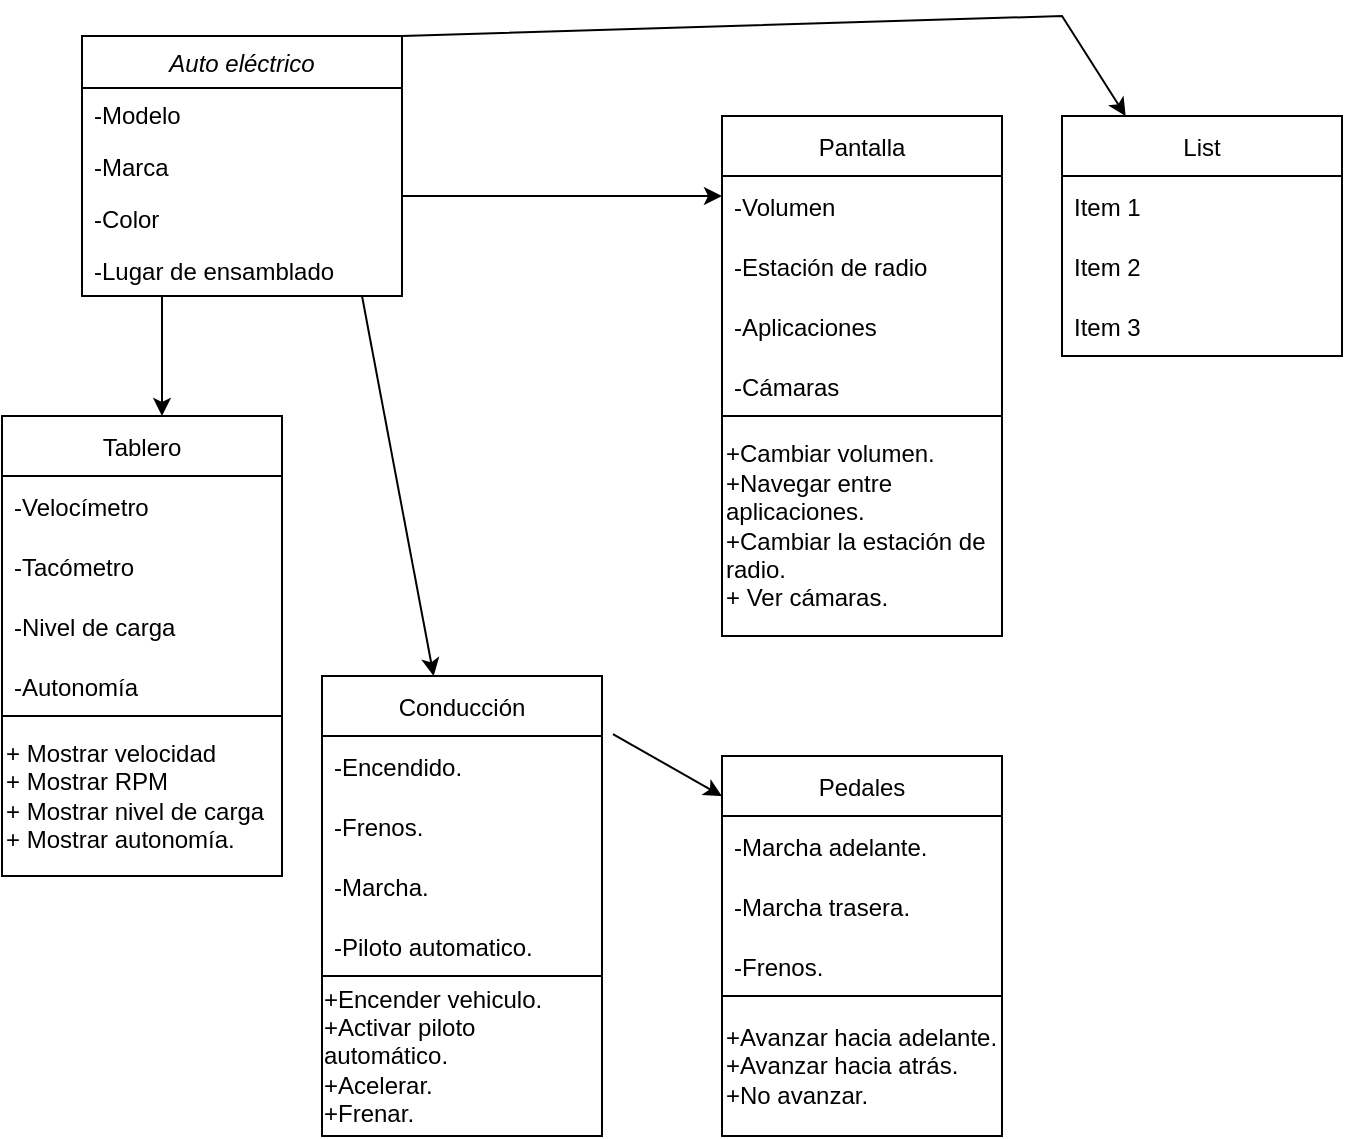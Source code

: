 <mxfile version="15.9.4" type="github">
  <diagram id="C5RBs43oDa-KdzZeNtuy" name="Page-1">
    <mxGraphModel dx="1242" dy="685" grid="1" gridSize="10" guides="1" tooltips="1" connect="1" arrows="1" fold="1" page="1" pageScale="1" pageWidth="827" pageHeight="1169" math="0" shadow="0">
      <root>
        <mxCell id="WIyWlLk6GJQsqaUBKTNV-0" />
        <mxCell id="WIyWlLk6GJQsqaUBKTNV-1" parent="WIyWlLk6GJQsqaUBKTNV-0" />
        <mxCell id="zkfFHV4jXpPFQw0GAbJ--0" value="Auto eléctrico" style="swimlane;fontStyle=2;align=center;verticalAlign=top;childLayout=stackLayout;horizontal=1;startSize=26;horizontalStack=0;resizeParent=1;resizeLast=0;collapsible=1;marginBottom=0;rounded=0;shadow=0;strokeWidth=1;" parent="WIyWlLk6GJQsqaUBKTNV-1" vertex="1">
          <mxGeometry x="40" y="40" width="160" height="130" as="geometry">
            <mxRectangle x="230" y="140" width="160" height="26" as="alternateBounds" />
          </mxGeometry>
        </mxCell>
        <mxCell id="zkfFHV4jXpPFQw0GAbJ--1" value="-Modelo" style="text;align=left;verticalAlign=top;spacingLeft=4;spacingRight=4;overflow=hidden;rotatable=0;points=[[0,0.5],[1,0.5]];portConstraint=eastwest;" parent="zkfFHV4jXpPFQw0GAbJ--0" vertex="1">
          <mxGeometry y="26" width="160" height="26" as="geometry" />
        </mxCell>
        <mxCell id="zkfFHV4jXpPFQw0GAbJ--2" value="-Marca" style="text;align=left;verticalAlign=top;spacingLeft=4;spacingRight=4;overflow=hidden;rotatable=0;points=[[0,0.5],[1,0.5]];portConstraint=eastwest;rounded=0;shadow=0;html=0;" parent="zkfFHV4jXpPFQw0GAbJ--0" vertex="1">
          <mxGeometry y="52" width="160" height="26" as="geometry" />
        </mxCell>
        <mxCell id="zkfFHV4jXpPFQw0GAbJ--3" value="-Color" style="text;align=left;verticalAlign=top;spacingLeft=4;spacingRight=4;overflow=hidden;rotatable=0;points=[[0,0.5],[1,0.5]];portConstraint=eastwest;rounded=0;shadow=0;html=0;" parent="zkfFHV4jXpPFQw0GAbJ--0" vertex="1">
          <mxGeometry y="78" width="160" height="26" as="geometry" />
        </mxCell>
        <mxCell id="FEpcW-uc5lPqEalk6Qxk-1" value="" style="endArrow=classic;html=1;rounded=0;" edge="1" parent="WIyWlLk6GJQsqaUBKTNV-1">
          <mxGeometry width="50" height="50" relative="1" as="geometry">
            <mxPoint x="80" y="170" as="sourcePoint" />
            <mxPoint x="80" y="230" as="targetPoint" />
          </mxGeometry>
        </mxCell>
        <mxCell id="FEpcW-uc5lPqEalk6Qxk-3" value="Tablero" style="swimlane;fontStyle=0;childLayout=stackLayout;horizontal=1;startSize=30;horizontalStack=0;resizeParent=1;resizeParentMax=0;resizeLast=0;collapsible=1;marginBottom=0;" vertex="1" parent="WIyWlLk6GJQsqaUBKTNV-1">
          <mxGeometry y="230" width="140" height="150" as="geometry" />
        </mxCell>
        <mxCell id="FEpcW-uc5lPqEalk6Qxk-4" value="-Velocímetro" style="text;strokeColor=none;fillColor=none;align=left;verticalAlign=middle;spacingLeft=4;spacingRight=4;overflow=hidden;points=[[0,0.5],[1,0.5]];portConstraint=eastwest;rotatable=0;" vertex="1" parent="FEpcW-uc5lPqEalk6Qxk-3">
          <mxGeometry y="30" width="140" height="30" as="geometry" />
        </mxCell>
        <mxCell id="FEpcW-uc5lPqEalk6Qxk-5" value="-Tacómetro" style="text;strokeColor=none;fillColor=none;align=left;verticalAlign=middle;spacingLeft=4;spacingRight=4;overflow=hidden;points=[[0,0.5],[1,0.5]];portConstraint=eastwest;rotatable=0;" vertex="1" parent="FEpcW-uc5lPqEalk6Qxk-3">
          <mxGeometry y="60" width="140" height="30" as="geometry" />
        </mxCell>
        <mxCell id="FEpcW-uc5lPqEalk6Qxk-6" value="-Nivel de carga" style="text;strokeColor=none;fillColor=none;align=left;verticalAlign=middle;spacingLeft=4;spacingRight=4;overflow=hidden;points=[[0,0.5],[1,0.5]];portConstraint=eastwest;rotatable=0;" vertex="1" parent="FEpcW-uc5lPqEalk6Qxk-3">
          <mxGeometry y="90" width="140" height="30" as="geometry" />
        </mxCell>
        <mxCell id="FEpcW-uc5lPqEalk6Qxk-7" value="-Autonomía" style="text;strokeColor=none;fillColor=none;align=left;verticalAlign=middle;spacingLeft=4;spacingRight=4;overflow=hidden;points=[[0,0.5],[1,0.5]];portConstraint=eastwest;rotatable=0;" vertex="1" parent="FEpcW-uc5lPqEalk6Qxk-3">
          <mxGeometry y="120" width="140" height="30" as="geometry" />
        </mxCell>
        <mxCell id="FEpcW-uc5lPqEalk6Qxk-10" value="+ Mostrar velocidad&lt;br&gt;+ Mostrar RPM&lt;br&gt;+ Mostrar nivel de carga&lt;br&gt;+ Mostrar autonomía.&lt;br&gt;&lt;div style=&quot;text-align: justify&quot;&gt;&lt;/div&gt;" style="rounded=0;whiteSpace=wrap;html=1;align=left;" vertex="1" parent="WIyWlLk6GJQsqaUBKTNV-1">
          <mxGeometry y="380" width="140" height="80" as="geometry" />
        </mxCell>
        <mxCell id="FEpcW-uc5lPqEalk6Qxk-11" value="Pantalla" style="swimlane;fontStyle=0;childLayout=stackLayout;horizontal=1;startSize=30;horizontalStack=0;resizeParent=1;resizeParentMax=0;resizeLast=0;collapsible=1;marginBottom=0;" vertex="1" parent="WIyWlLk6GJQsqaUBKTNV-1">
          <mxGeometry x="360" y="80" width="140" height="150" as="geometry" />
        </mxCell>
        <mxCell id="FEpcW-uc5lPqEalk6Qxk-12" value="-Volumen" style="text;strokeColor=none;fillColor=none;align=left;verticalAlign=middle;spacingLeft=4;spacingRight=4;overflow=hidden;points=[[0,0.5],[1,0.5]];portConstraint=eastwest;rotatable=0;" vertex="1" parent="FEpcW-uc5lPqEalk6Qxk-11">
          <mxGeometry y="30" width="140" height="30" as="geometry" />
        </mxCell>
        <mxCell id="FEpcW-uc5lPqEalk6Qxk-13" value="-Estación de radio" style="text;strokeColor=none;fillColor=none;align=left;verticalAlign=middle;spacingLeft=4;spacingRight=4;overflow=hidden;points=[[0,0.5],[1,0.5]];portConstraint=eastwest;rotatable=0;" vertex="1" parent="FEpcW-uc5lPqEalk6Qxk-11">
          <mxGeometry y="60" width="140" height="30" as="geometry" />
        </mxCell>
        <mxCell id="FEpcW-uc5lPqEalk6Qxk-14" value="-Aplicaciones" style="text;strokeColor=none;fillColor=none;align=left;verticalAlign=middle;spacingLeft=4;spacingRight=4;overflow=hidden;points=[[0,0.5],[1,0.5]];portConstraint=eastwest;rotatable=0;" vertex="1" parent="FEpcW-uc5lPqEalk6Qxk-11">
          <mxGeometry y="90" width="140" height="30" as="geometry" />
        </mxCell>
        <mxCell id="FEpcW-uc5lPqEalk6Qxk-19" value="-Cámaras" style="text;strokeColor=none;fillColor=none;align=left;verticalAlign=middle;spacingLeft=4;spacingRight=4;overflow=hidden;points=[[0,0.5],[1,0.5]];portConstraint=eastwest;rotatable=0;" vertex="1" parent="FEpcW-uc5lPqEalk6Qxk-11">
          <mxGeometry y="120" width="140" height="30" as="geometry" />
        </mxCell>
        <mxCell id="FEpcW-uc5lPqEalk6Qxk-18" value="" style="endArrow=classic;html=1;rounded=0;" edge="1" parent="WIyWlLk6GJQsqaUBKTNV-1">
          <mxGeometry width="50" height="50" relative="1" as="geometry">
            <mxPoint x="200" y="120" as="sourcePoint" />
            <mxPoint x="360" y="120" as="targetPoint" />
          </mxGeometry>
        </mxCell>
        <mxCell id="FEpcW-uc5lPqEalk6Qxk-22" value="+Cambiar volumen.&lt;br&gt;+Navegar entre aplicaciones.&lt;br&gt;+Cambiar la estación de radio.&lt;br&gt;+ Ver cámaras." style="rounded=0;whiteSpace=wrap;html=1;align=left;" vertex="1" parent="WIyWlLk6GJQsqaUBKTNV-1">
          <mxGeometry x="360" y="230" width="140" height="110" as="geometry" />
        </mxCell>
        <mxCell id="FEpcW-uc5lPqEalk6Qxk-0" value="-Lugar de ensamblado" style="text;align=left;verticalAlign=top;spacingLeft=4;spacingRight=4;overflow=hidden;rotatable=0;points=[[0,0.5],[1,0.5]];portConstraint=eastwest;rounded=0;shadow=0;html=0;" vertex="1" parent="WIyWlLk6GJQsqaUBKTNV-1">
          <mxGeometry x="40" y="144" width="160" height="26" as="geometry" />
        </mxCell>
        <mxCell id="FEpcW-uc5lPqEalk6Qxk-24" value="" style="endArrow=classic;html=1;rounded=0;" edge="1" parent="WIyWlLk6GJQsqaUBKTNV-1" target="FEpcW-uc5lPqEalk6Qxk-25">
          <mxGeometry width="50" height="50" relative="1" as="geometry">
            <mxPoint x="180" y="170" as="sourcePoint" />
            <mxPoint x="180" y="400" as="targetPoint" />
          </mxGeometry>
        </mxCell>
        <mxCell id="FEpcW-uc5lPqEalk6Qxk-25" value="Conducción" style="swimlane;fontStyle=0;childLayout=stackLayout;horizontal=1;startSize=30;horizontalStack=0;resizeParent=1;resizeParentMax=0;resizeLast=0;collapsible=1;marginBottom=0;" vertex="1" parent="WIyWlLk6GJQsqaUBKTNV-1">
          <mxGeometry x="160" y="360" width="140" height="150" as="geometry" />
        </mxCell>
        <mxCell id="FEpcW-uc5lPqEalk6Qxk-26" value="-Encendido." style="text;strokeColor=none;fillColor=none;align=left;verticalAlign=middle;spacingLeft=4;spacingRight=4;overflow=hidden;points=[[0,0.5],[1,0.5]];portConstraint=eastwest;rotatable=0;" vertex="1" parent="FEpcW-uc5lPqEalk6Qxk-25">
          <mxGeometry y="30" width="140" height="30" as="geometry" />
        </mxCell>
        <mxCell id="FEpcW-uc5lPqEalk6Qxk-27" value="-Frenos." style="text;strokeColor=none;fillColor=none;align=left;verticalAlign=middle;spacingLeft=4;spacingRight=4;overflow=hidden;points=[[0,0.5],[1,0.5]];portConstraint=eastwest;rotatable=0;" vertex="1" parent="FEpcW-uc5lPqEalk6Qxk-25">
          <mxGeometry y="60" width="140" height="30" as="geometry" />
        </mxCell>
        <mxCell id="FEpcW-uc5lPqEalk6Qxk-28" value="-Marcha." style="text;strokeColor=none;fillColor=none;align=left;verticalAlign=middle;spacingLeft=4;spacingRight=4;overflow=hidden;points=[[0,0.5],[1,0.5]];portConstraint=eastwest;rotatable=0;" vertex="1" parent="FEpcW-uc5lPqEalk6Qxk-25">
          <mxGeometry y="90" width="140" height="30" as="geometry" />
        </mxCell>
        <mxCell id="FEpcW-uc5lPqEalk6Qxk-29" value="-Piloto automatico." style="text;strokeColor=none;fillColor=none;align=left;verticalAlign=middle;spacingLeft=4;spacingRight=4;overflow=hidden;points=[[0,0.5],[1,0.5]];portConstraint=eastwest;rotatable=0;" vertex="1" parent="FEpcW-uc5lPqEalk6Qxk-25">
          <mxGeometry y="120" width="140" height="30" as="geometry" />
        </mxCell>
        <mxCell id="FEpcW-uc5lPqEalk6Qxk-30" value="&lt;div style=&quot;text-align: left&quot;&gt;+Encender vehiculo.&lt;/div&gt;&lt;div style=&quot;text-align: left&quot;&gt;+Activar piloto automático.&lt;/div&gt;&lt;div style=&quot;text-align: left&quot;&gt;+Acelerar.&lt;/div&gt;&lt;div style=&quot;text-align: left&quot;&gt;+Frenar.&lt;/div&gt;&lt;div style=&quot;text-align: justify&quot;&gt;&lt;/div&gt;" style="rounded=0;whiteSpace=wrap;html=1;" vertex="1" parent="WIyWlLk6GJQsqaUBKTNV-1">
          <mxGeometry x="160" y="510" width="140" height="80" as="geometry" />
        </mxCell>
        <mxCell id="FEpcW-uc5lPqEalk6Qxk-31" value="" style="endArrow=classic;html=1;rounded=0;exitX=1.039;exitY=-0.033;exitDx=0;exitDy=0;exitPerimeter=0;" edge="1" parent="WIyWlLk6GJQsqaUBKTNV-1" source="FEpcW-uc5lPqEalk6Qxk-26" target="FEpcW-uc5lPqEalk6Qxk-32">
          <mxGeometry width="50" height="50" relative="1" as="geometry">
            <mxPoint x="310" y="450" as="sourcePoint" />
            <mxPoint x="360" y="400" as="targetPoint" />
          </mxGeometry>
        </mxCell>
        <mxCell id="FEpcW-uc5lPqEalk6Qxk-32" value="Pedales" style="swimlane;fontStyle=0;childLayout=stackLayout;horizontal=1;startSize=30;horizontalStack=0;resizeParent=1;resizeParentMax=0;resizeLast=0;collapsible=1;marginBottom=0;" vertex="1" parent="WIyWlLk6GJQsqaUBKTNV-1">
          <mxGeometry x="360" y="400" width="140" height="120" as="geometry" />
        </mxCell>
        <mxCell id="FEpcW-uc5lPqEalk6Qxk-33" value="-Marcha adelante." style="text;strokeColor=none;fillColor=none;align=left;verticalAlign=middle;spacingLeft=4;spacingRight=4;overflow=hidden;points=[[0,0.5],[1,0.5]];portConstraint=eastwest;rotatable=0;" vertex="1" parent="FEpcW-uc5lPqEalk6Qxk-32">
          <mxGeometry y="30" width="140" height="30" as="geometry" />
        </mxCell>
        <mxCell id="FEpcW-uc5lPqEalk6Qxk-34" value="-Marcha trasera." style="text;strokeColor=none;fillColor=none;align=left;verticalAlign=middle;spacingLeft=4;spacingRight=4;overflow=hidden;points=[[0,0.5],[1,0.5]];portConstraint=eastwest;rotatable=0;" vertex="1" parent="FEpcW-uc5lPqEalk6Qxk-32">
          <mxGeometry y="60" width="140" height="30" as="geometry" />
        </mxCell>
        <mxCell id="FEpcW-uc5lPqEalk6Qxk-35" value="-Frenos." style="text;strokeColor=none;fillColor=none;align=left;verticalAlign=middle;spacingLeft=4;spacingRight=4;overflow=hidden;points=[[0,0.5],[1,0.5]];portConstraint=eastwest;rotatable=0;" vertex="1" parent="FEpcW-uc5lPqEalk6Qxk-32">
          <mxGeometry y="90" width="140" height="30" as="geometry" />
        </mxCell>
        <mxCell id="FEpcW-uc5lPqEalk6Qxk-36" value="+Avanzar hacia adelante.&lt;br&gt;+Avanzar hacia atrás.&lt;br&gt;+No avanzar." style="rounded=0;whiteSpace=wrap;html=1;align=left;" vertex="1" parent="WIyWlLk6GJQsqaUBKTNV-1">
          <mxGeometry x="360" y="520" width="140" height="70" as="geometry" />
        </mxCell>
        <mxCell id="FEpcW-uc5lPqEalk6Qxk-37" value="" style="endArrow=classic;html=1;rounded=0;exitX=1;exitY=0;exitDx=0;exitDy=0;" edge="1" parent="WIyWlLk6GJQsqaUBKTNV-1" source="zkfFHV4jXpPFQw0GAbJ--0" target="FEpcW-uc5lPqEalk6Qxk-38">
          <mxGeometry width="50" height="50" relative="1" as="geometry">
            <mxPoint x="250" y="40" as="sourcePoint" />
            <mxPoint x="560" y="40" as="targetPoint" />
            <Array as="points">
              <mxPoint x="530" y="30" />
            </Array>
          </mxGeometry>
        </mxCell>
        <mxCell id="FEpcW-uc5lPqEalk6Qxk-38" value="List" style="swimlane;fontStyle=0;childLayout=stackLayout;horizontal=1;startSize=30;horizontalStack=0;resizeParent=1;resizeParentMax=0;resizeLast=0;collapsible=1;marginBottom=0;" vertex="1" parent="WIyWlLk6GJQsqaUBKTNV-1">
          <mxGeometry x="530" y="80" width="140" height="120" as="geometry" />
        </mxCell>
        <mxCell id="FEpcW-uc5lPqEalk6Qxk-39" value="Item 1" style="text;strokeColor=none;fillColor=none;align=left;verticalAlign=middle;spacingLeft=4;spacingRight=4;overflow=hidden;points=[[0,0.5],[1,0.5]];portConstraint=eastwest;rotatable=0;" vertex="1" parent="FEpcW-uc5lPqEalk6Qxk-38">
          <mxGeometry y="30" width="140" height="30" as="geometry" />
        </mxCell>
        <mxCell id="FEpcW-uc5lPqEalk6Qxk-40" value="Item 2" style="text;strokeColor=none;fillColor=none;align=left;verticalAlign=middle;spacingLeft=4;spacingRight=4;overflow=hidden;points=[[0,0.5],[1,0.5]];portConstraint=eastwest;rotatable=0;" vertex="1" parent="FEpcW-uc5lPqEalk6Qxk-38">
          <mxGeometry y="60" width="140" height="30" as="geometry" />
        </mxCell>
        <mxCell id="FEpcW-uc5lPqEalk6Qxk-41" value="Item 3" style="text;strokeColor=none;fillColor=none;align=left;verticalAlign=middle;spacingLeft=4;spacingRight=4;overflow=hidden;points=[[0,0.5],[1,0.5]];portConstraint=eastwest;rotatable=0;" vertex="1" parent="FEpcW-uc5lPqEalk6Qxk-38">
          <mxGeometry y="90" width="140" height="30" as="geometry" />
        </mxCell>
      </root>
    </mxGraphModel>
  </diagram>
</mxfile>
